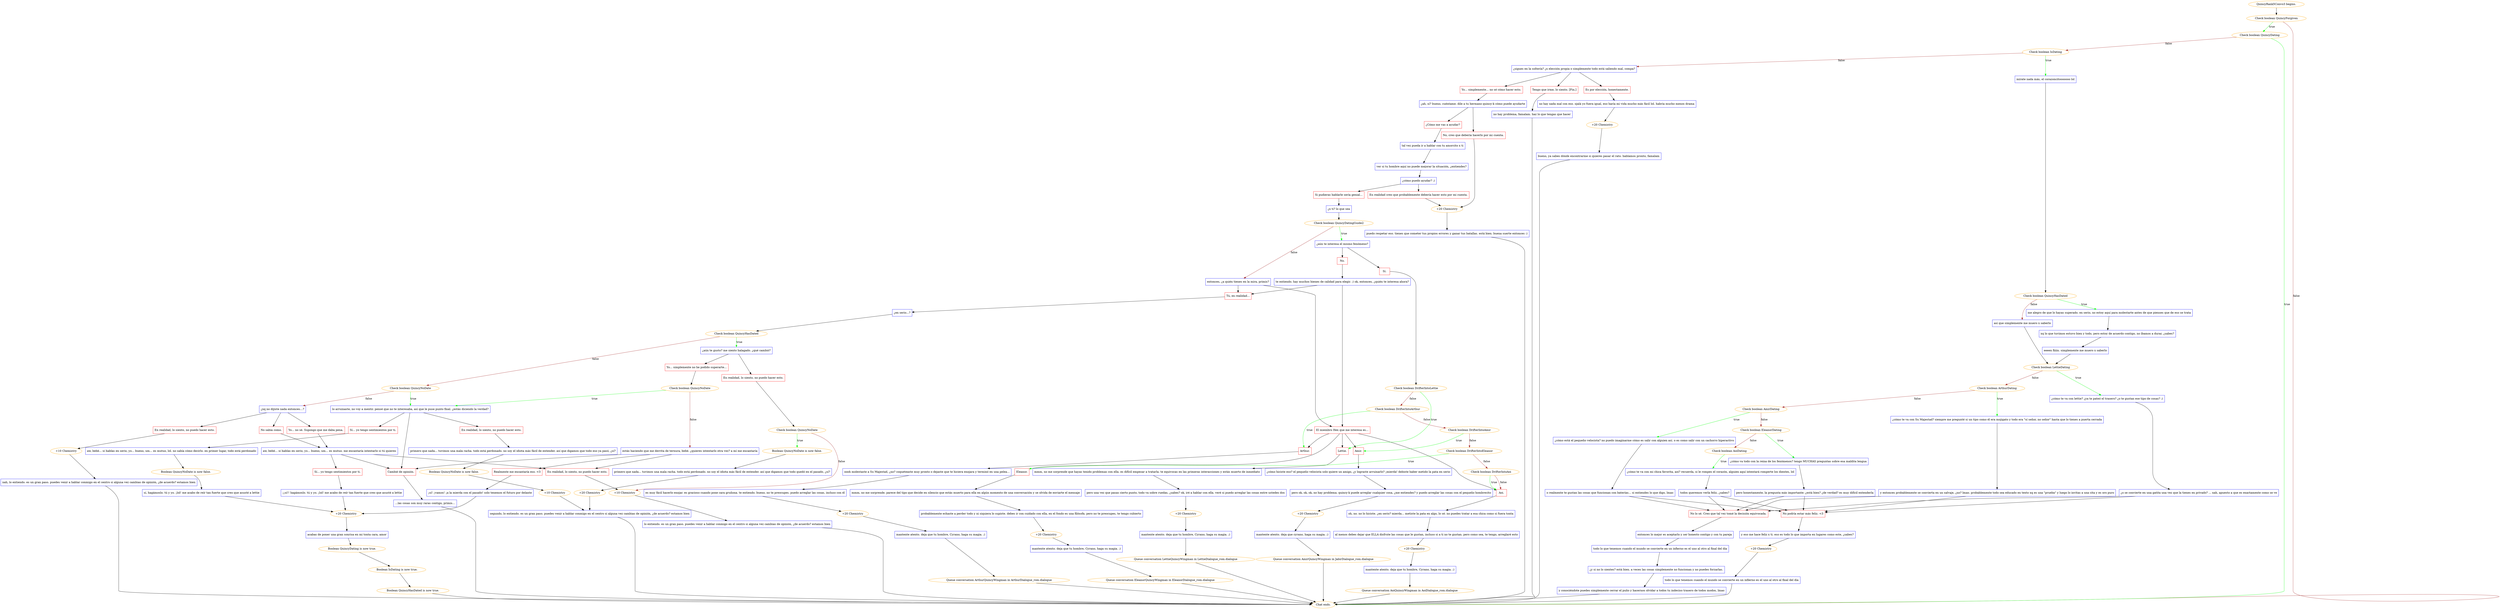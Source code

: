 digraph {
	"QuincyRank5Convo3 begins." [color=orange];
		"QuincyRank5Convo3 begins." -> j2951068974;
	j2951068974 [label="Check boolean QuincyForgiven",color=orange];
		j2951068974 -> j3209672370 [label=true,color=green];
		j2951068974 -> "Chat ends." [label=false,color=brown];
	j3209672370 [label="Check boolean QuincyDating",color=orange];
		j3209672370 -> "Chat ends." [label=true,color=green];
		j3209672370 -> j4264167688 [label=false,color=brown];
	"Chat ends." [color=orange];
	j4264167688 [label="Check boolean IsDating",color=orange];
		j4264167688 -> j3691750803 [label=true,color=green];
		j4264167688 -> j1073957738 [label=false,color=brown];
	j3691750803 [label="mírate nada más, el corazoncitooooooo lol",shape=box,color=blue];
		j3691750803 -> j112189153;
	j1073957738 [label="¿sigues en la soltería? ¿x elección propia o simplemente todo está saliendo mal, compa?",shape=box,color=blue];
		j1073957738 -> j2511204041;
		j1073957738 -> j944804213;
		j1073957738 -> j2570013253;
	j112189153 [label="Check boolean QuincyHasDated",color=orange];
		j112189153 -> j2834078395 [label=true,color=green];
		j112189153 -> j4190643191 [label=false,color=brown];
	j2511204041 [label="Es por elección, honestamente.",shape=box,color=red];
		j2511204041 -> j3497535896;
	j944804213 [label="Yo... simplemente... no sé cómo hacer esto.",shape=box,color=red];
		j944804213 -> j2306105374;
	j2570013253 [label="Tengo que irme, lo siento. [Fin.]",shape=box,color=red];
		j2570013253 -> j4115488488;
	j2834078395 [label="me alegro de que lo hayas superado. en serio, no estoy aquí para molestarte antes de que pienses que de eso se trata",shape=box,color=blue];
		j2834078395 -> j1972263073;
	j4190643191 [label="así que simplemente me muero x saberlo",shape=box,color=blue];
		j4190643191 -> j1775695868;
	j3497535896 [label="no hay nada mal con eso. ojalá yo fuera igual, eso haría mi vida mucho más fácil lol. habría mucho menos drama",shape=box,color=blue];
		j3497535896 -> j3679365435;
	j2306105374 [label="¿ah, sí? bueno, cuéntame. dile a tu hermano quincy-k cómo puede ayudarte",shape=box,color=blue];
		j2306105374 -> j3479515812;
		j2306105374 -> j2372316350;
	j4115488488 [label="no hay problema, famalam. haz lo que tengas que hacer",shape=box,color=blue];
		j4115488488 -> "Chat ends.";
	j1972263073 [label="xq lo que tuvimos estuvo bien y todo, pero estoy de acuerdo contigo, no íbamos a durar, ¿sabes?",shape=box,color=blue];
		j1972263073 -> j3755620047;
	j1775695868 [label="Check boolean LettieDating",color=orange];
		j1775695868 -> j2010714370 [label=true,color=green];
		j1775695868 -> j3168842779 [label=false,color=brown];
	j3679365435 [label="+20 Chemistry",color=orange];
		j3679365435 -> j1658264568;
	j3479515812 [label="¿Cómo me vas a ayudar?",shape=box,color=red];
		j3479515812 -> j883901729;
	j2372316350 [label="No, creo que debería hacerlo por mi cuenta.",shape=box,color=red];
		j2372316350 -> j470750684;
	j3755620047 [label="eeeen fiiiin. simplemente me muero x saberlo",shape=box,color=blue];
		j3755620047 -> j1775695868;
	j2010714370 [label="¿cómo te va con lettie? ¿ya te pateó el trasero? ¿o te gustan ese tipo de cosas? ;)",shape=box,color=blue];
		j2010714370 -> j3639414147;
	j3168842779 [label="Check boolean ArthurDating",color=orange];
		j3168842779 -> j1239456626 [label=true,color=green];
		j3168842779 -> j3271929692 [label=false,color=brown];
	j1658264568 [label="bueno, ya sabes dónde encontrarme si quieres pasar el rato. hablamos pronto, famalam",shape=box,color=blue];
		j1658264568 -> "Chat ends.";
	j883901729 [label="tal vez pueda ir a hablar con tu amorcito x ti",shape=box,color=blue];
		j883901729 -> j280186388;
	j470750684 [label="+20 Chemistry",color=orange];
		j470750684 -> j3876293044;
	j3639414147 [label="¿o se convierte en una gatita una vez que la tienes en privado? ... nah, apuesto a que es exactamente como se ve",shape=box,color=blue];
		j3639414147 -> j2921595554;
		j3639414147 -> j1978966539;
	j1239456626 [label="¿cómo te va con Su Majestad? siempre me pregunté si un tipo como él era mojigato y todo era \"sí señor, no señor\" hasta que lo tienes a puerta cerrada",shape=box,color=blue];
		j1239456626 -> j1462387266;
	j3271929692 [label="Check boolean AmirDating",color=orange];
		j3271929692 -> j1433833058 [label=true,color=green];
		j3271929692 -> j2641613073 [label=false,color=brown];
	j280186388 [label="ver si tu hombre aquí no puede mejorar la situación, ¿entiendes?",shape=box,color=blue];
		j280186388 -> j3776464270;
	j3876293044 [label="puedo respetar eso. tienes que cometer tus propios errores y ganar tus batallas. está bien. buena suerte entonces :)",shape=box,color=blue];
		j3876293044 -> "Chat ends.";
	j2921595554 [label="No podría estar más feliz. <3",shape=box,color=red];
		j2921595554 -> j3929130985;
	j1978966539 [label="No lo sé. Creo que tal vez tomé la decisión equivocada.",shape=box,color=red];
		j1978966539 -> j3411889263;
	j1462387266 [label="y entonces probablemente se convierta en un salvaje, ¿no? lmao. probablemente todo sea educado en texto xq es una \"prueba\" y luego lo invitas a una cita y es oro puro",shape=box,color=blue];
		j1462387266 -> j2921595554;
		j1462387266 -> j1978966539;
	j1433833058 [label="¿cómo está el pequeño velocista? no puedo imaginarme cómo es salir con alguien así. o es como salir con un cachorro hiperactivo",shape=box,color=blue];
		j1433833058 -> j359998106;
	j2641613073 [label="Check boolean EleanorDating",color=orange];
		j2641613073 -> j3809803461 [label=true,color=green];
		j2641613073 -> j2260982675 [label=false,color=brown];
	j3776464270 [label="¿cómo puedo ayudar? ;)",shape=box,color=blue];
		j3776464270 -> j3604919224;
		j3776464270 -> j203902001;
	j3929130985 [label="y eso me hace feliz x ti. eso es todo lo que importa en lugares como este, ¿sabes?",shape=box,color=blue];
		j3929130985 -> j3664225267;
	j3411889263 [label="entonces lo mejor es aceptarlo y ser honesto contigo y con tu pareja",shape=box,color=blue];
		j3411889263 -> j2067274035;
	j359998106 [label="o realmente te gustan las cosas que funcionan con baterías... si entiendes lo que digo, lmao",shape=box,color=blue];
		j359998106 -> j2921595554;
		j359998106 -> j1978966539;
	j3809803461 [label="¿cómo va todo con la reina de los fenómenos? tengo MUCHAS preguntas sobre esa maldita lengua",shape=box,color=blue];
		j3809803461 -> j2262836547;
	j2260982675 [label="Check boolean AoiDating",color=orange];
		j2260982675 -> j4046345408 [label=true,color=green];
	j3604919224 [label="Si pudieras hablarle sería genial...",shape=box,color=red];
		j3604919224 -> j3932728143;
	j203902001 [label="En realidad creo que probablemente debería hacer esto por mi cuenta.",shape=box,color=red];
		j203902001 -> j470750684;
	j3664225267 [label="+20 Chemistry",color=orange];
		j3664225267 -> j3918394158;
	j2067274035 [label="todo lo que tenemos cuando el mundo se convierte en un infierno es el uno al otro al final del día",shape=box,color=blue];
		j2067274035 -> j4053609204;
	j2262836547 [label="pero honestamente, la pregunta más importante: ¿está bien? ¿de verdad? es muy difícil entenderla",shape=box,color=blue];
		j2262836547 -> j2921595554;
		j2262836547 -> j1978966539;
	j4046345408 [label="¿cómo te va con mi chica favorita, aoi? recuerda, si le rompes el corazón, alguien aquí intentará romperte los dientes, lol",shape=box,color=blue];
		j4046345408 -> j704924435;
	j3932728143 [label="¿x ti? lo que sea",shape=box,color=blue];
		j3932728143 -> j2238688054;
	j3918394158 [label="todo lo que tenemos cuando el mundo se convierte en un infierno es el uno al otro al final del día",shape=box,color=blue];
		j3918394158 -> "Chat ends.";
	j4053609204 [label="¿y si no lo sientes? está bien. a veces las cosas simplemente no funcionan y no puedes forzarlas.",shape=box,color=blue];
		j4053609204 -> j3806659025;
	j704924435 [label="todos queremos verla feliz, ¿sabes?",shape=box,color=blue];
		j704924435 -> j2921595554;
		j704924435 -> j1978966539;
	j2238688054 [label="Check boolean QuincyDatingGuide2",color=orange];
		j2238688054 -> j3840036250 [label=true,color=green];
		j2238688054 -> j4074860683 [label=false,color=brown];
	j3806659025 [label="y conociéndote puedes simplemente cerrar el puño y hacernos olvidar a todos tu indeciso trasero de todos modos, lmao",shape=box,color=blue];
		j3806659025 -> "Chat ends.";
	j3840036250 [label="¿aún te interesa el mismo fenómeno?",shape=box,color=blue];
		j3840036250 -> j4208263861;
		j3840036250 -> j483953109;
	j4074860683 [label="entonces, ¿a quién tienes en la mira, primis?",shape=box,color=blue];
		j4074860683 -> j353300856;
		j4074860683 -> j1675237570;
	j4208263861 [label="No.",shape=box,color=red];
		j4208263861 -> j3295598400;
	j483953109 [label="Sí.",shape=box,color=red];
		j483953109 -> j3198534615;
	j353300856 [label="El miembro Hex que me interesa es...",shape=box,color=red];
		j353300856 -> j1472525931;
		j353300856 -> j3176750992;
		j353300856 -> j3388646857;
		j353300856 -> j2087150717;
		j353300856 -> j3596889602;
	j1675237570 [label="Tú, en realidad...",shape=box,color=red];
		j1675237570 -> j2625774020;
	j3295598400 [label="te entiendo. hay muchos bienes de calidad para elegir. ;) ok, entonces, ¿quién te interesa ahora?",shape=box,color=blue];
		j3295598400 -> j353300856;
		j3295598400 -> j1675237570;
	j3198534615 [label="Check boolean DrifterIntoLettie",color=orange];
		j3198534615 -> j1472525931 [label=true,color=green];
		j3198534615 -> j1481036599 [label=false,color=brown];
	j1472525931 [label="Lettie.",shape=box,color=red];
		j1472525931 -> j775837455;
	j3176750992 [label="Arthur.",shape=box,color=red];
		j3176750992 -> j1912772058;
	j3388646857 [label="Amir.",shape=box,color=red];
		j3388646857 -> j3802720850;
	j2087150717 [label="Eleanor.",shape=box,color=red];
		j2087150717 -> j643957014;
	j3596889602 [label="Aoi.",shape=box,color=red];
		j3596889602 -> j2765417657;
	j2625774020 [label="¿en serio...?",shape=box,color=blue];
		j2625774020 -> j2521049982;
	j1481036599 [label="Check boolean DrifterIntoArthur",color=orange];
		j1481036599 -> j3176750992 [label=true,color=green];
		j1481036599 -> j2762540437 [label=false,color=brown];
	j775837455 [label="mmm, no me sorprende que hayas tenido problemas con ella. es difícil empezar a tratarla. te equivocas en las primeras interacciones y estás muerto de inmediato",shape=box,color=blue];
		j775837455 -> j434440225;
	j1912772058 [label="oooh molestaste a Su Majestad, ¿no? coqueteaste muy pronto o dejaste que te hiciera enojara y terminó en una pelea...",shape=box,color=blue];
		j1912772058 -> j152733247;
	j3802720850 [label="¿cómo hiciste eso? el pequeño velocista solo quiere un amigo, ¿y lograste arruinarlo? ¡mierda! debiste haber metido la pata en serio",shape=box,color=blue];
		j3802720850 -> j1207176872;
	j643957014 [label="mmm, no me sorprende. parece del tipo que decide en silencio que estás muerto para ella en algún momento de una conversación y se olvida de enviarte el mensaje",shape=box,color=blue];
		j643957014 -> j1034037969;
	j2765417657 [label="oh, no. no lo hiciste. ¿en serio? mierda... metiste la pata en algo, lo sé. no puedes tratar a esa chica como si fuera tonta",shape=box,color=blue];
		j2765417657 -> j3528311193;
	j2521049982 [label="Check boolean QuincyHasDated",color=orange];
		j2521049982 -> j2141030027 [label=true,color=green];
		j2521049982 -> j931455432 [label=false,color=brown];
	j2762540437 [label="Check boolean DrifterIntoAmir",color=orange];
		j2762540437 -> j3388646857 [label=true,color=green];
		j2762540437 -> j18030657 [label=false,color=brown];
	j434440225 [label="pero una vez que pasas cierto punto, todo va sobre ruedas, ¿sabes? ok, iré a hablar con ella. veré si puedo arreglar las cosas entre ustedes dos",shape=box,color=blue];
		j434440225 -> j323497461;
	j152733247 [label="es muy fácil hacerlo enojar. es gracioso cuando pone cara gruñona. te entiendo. bueno, no te preocupes. puedo arreglar las cosas, incluso con él",shape=box,color=blue];
		j152733247 -> j2185813821;
	j1207176872 [label="pero ok, ok, ok, no hay problema. quincy-k puede arreglar cualquier cosa, ¿me entiendes? y puedo arreglar las cosas con el pequeño hombrecito",shape=box,color=blue];
		j1207176872 -> j3737734823;
	j1034037969 [label="probablemente echaste a perder todo y ni siquiera lo supiste. debes ir con cuidado con ella, en el fondo es una filósofa. pero no te preocupes, te tengo cubierto",shape=box,color=blue];
		j1034037969 -> j3520261147;
	j3528311193 [label="al menos debes dejar que ELLA disfrute las cosas que le gustan, incluso si a ti no te gustan. pero como sea, te tengo, arreglaré esto",shape=box,color=blue];
		j3528311193 -> j3682152454;
	j2141030027 [label="¿aún te gusto? me siento halagado. ¿qué cambió?",shape=box,color=blue];
		j2141030027 -> j2088251528;
		j2141030027 -> j1033761296;
	j931455432 [label="Check boolean QuincyNoDate",color=orange];
		j931455432 -> j2234984670 [label=true,color=green];
		j931455432 -> j2276192623 [label=false,color=brown];
	j18030657 [label="Check boolean DrifterIntoEleanor",color=orange];
		j18030657 -> j2087150717 [label=true,color=green];
		j18030657 -> j1008457125 [label=false,color=brown];
	j323497461 [label="+20 Chemistry",color=orange];
		j323497461 -> j4162317059;
	j2185813821 [label="+20 Chemistry",color=orange];
		j2185813821 -> j3670814599;
	j3737734823 [label="+20 Chemistry",color=orange];
		j3737734823 -> j1360330865;
	j3520261147 [label="+20 Chemistry",color=orange];
		j3520261147 -> j1227067983;
	j3682152454 [label="+20 Chemistry",color=orange];
		j3682152454 -> j2579387192;
	j2088251528 [label="Yo... simplemente no he podido superarte...",shape=box,color=red];
		j2088251528 -> j459811191;
	j1033761296 [label="En realidad, lo siento, no puedo hacer esto.",shape=box,color=red];
		j1033761296 -> j1812051425;
	j2234984670 [label="lo arruinaste, no voy a mentir. pensé que no te interesaba, así que le puse punto final. ¿estás diciendo la verdad?",shape=box,color=blue];
		j2234984670 -> j3975032709;
		j2234984670 -> j205013761;
		j2234984670 -> j3065324285;
	j2276192623 [label="¿xq no dijiste nada entonces...?",shape=box,color=blue];
		j2276192623 -> j1322884560;
		j2276192623 -> j3302790931;
		j2276192623 -> j551619543;
	j1008457125 [label="Check boolean DrifterIntoAoi",color=orange];
		j1008457125 -> j3596889602 [label=true,color=green];
		j1008457125 -> j3596889602 [label=false,color=brown];
	j4162317059 [label="mantente atento. deja que tu hombre, Cyrano, haga su magia. ;)",shape=box,color=blue];
		j4162317059 -> "Initiate conversation LettieQuincyWingman in LettieDialogue_rom.dialogue";
	j3670814599 [label="mantente atento. deja que tu hombre, Cyrano, haga su magia. ;)",shape=box,color=blue];
		j3670814599 -> "Initiate conversation ArthurQuincyWingman in ArthurDialogue_rom.dialogue";
	j1360330865 [label="mantente atento. deja que cyrano, haga su magia. ;)",shape=box,color=blue];
		j1360330865 -> "Initiate conversation AmirQuincyWingman in JabirDialogue_rom.dialogue";
	j1227067983 [label="mantente atento. deja que tu hombre, Cyrano, haga su magia. ;)",shape=box,color=blue];
		j1227067983 -> "Initiate conversation EleanorQuincyWingman in EleanorDialogue_rom.dialogue";
	j2579387192 [label="mantente atento. deja que tu hombre, Cyrano, haga su magia. ;)",shape=box,color=blue];
		j2579387192 -> "Initiate conversation AoiQuincyWingman in AoiDialogue_rom.dialogue";
	j459811191 [label="Check boolean QuincyNoDate",color=orange];
		j459811191 -> j2234984670 [label=true,color=green];
		j459811191 -> j262697496 [label=false,color=brown];
	j1812051425 [label="Check boolean QuincyNoDate",color=orange];
		j1812051425 -> j3632279003 [label=true,color=green];
		j1812051425 -> j3381855357 [label=false,color=brown];
	j3975032709 [label="Sí... yo tengo sentimientos por ti.",shape=box,color=red];
		j3975032709 -> j4047966553;
	j205013761 [label="En realidad, lo siento, no puedo hacer esto.",shape=box,color=red];
		j205013761 -> j3322142658;
	j3065324285 [label="Cambié de opinión.",shape=box,color=red];
		j3065324285 -> j3382156816;
	j1322884560 [label="Yo... no sé. Supongo que me daba pena.",shape=box,color=red];
		j1322884560 -> j918608263;
	j3302790931 [label="No sabía como.",shape=box,color=red];
		j3302790931 -> j918608263;
	j551619543 [label="En realidad, lo siento, no puedo hacer esto.",shape=box,color=red];
		j551619543 -> j3722227133;
	"Initiate conversation LettieQuincyWingman in LettieDialogue_rom.dialogue" [label="Queue conversation LettieQuincyWingman in LettieDialogue_rom.dialogue",color=orange];
		"Initiate conversation LettieQuincyWingman in LettieDialogue_rom.dialogue" -> "Chat ends.";
	"Initiate conversation ArthurQuincyWingman in ArthurDialogue_rom.dialogue" [label="Queue conversation ArthurQuincyWingman in ArthurDialogue_rom.dialogue",color=orange];
		"Initiate conversation ArthurQuincyWingman in ArthurDialogue_rom.dialogue" -> "Chat ends.";
	"Initiate conversation AmirQuincyWingman in JabirDialogue_rom.dialogue" [label="Queue conversation AmirQuincyWingman in JabirDialogue_rom.dialogue",color=orange];
		"Initiate conversation AmirQuincyWingman in JabirDialogue_rom.dialogue" -> "Chat ends.";
	"Initiate conversation EleanorQuincyWingman in EleanorDialogue_rom.dialogue" [label="Queue conversation EleanorQuincyWingman in EleanorDialogue_rom.dialogue",color=orange];
		"Initiate conversation EleanorQuincyWingman in EleanorDialogue_rom.dialogue" -> "Chat ends.";
	"Initiate conversation AoiQuincyWingman in AoiDialogue_rom.dialogue" [label="Queue conversation AoiQuincyWingman in AoiDialogue_rom.dialogue",color=orange];
		"Initiate conversation AoiQuincyWingman in AoiDialogue_rom.dialogue" -> "Chat ends.";
	j262697496 [label="estás haciendo que me derrita de ternura, bebé. ¿quieres intentarlo otra vez? a mí me encantaría",shape=box,color=blue];
		j262697496 -> j3036282975;
		j262697496 -> j1802969257;
		j262697496 -> j3065324285;
	j3632279003 [label="Boolean QuincyNoDate is now false.",color=orange];
		j3632279003 -> j481648478;
	j3381855357 [label="+10 Chemistry",color=orange];
		j3381855357 -> j2598848631;
	j4047966553 [label="aw, bebé... si hablas en serio, yo... bueno, um... es mutuo, lol. no sabía cómo decirlo. en primer lugar, todo está perdonado",shape=box,color=blue];
		j4047966553 -> j3944367495;
	j3322142658 [label="primero que nada... tuvimos una mala racha. todo está perdonado. no soy el idiota más fácil de entender. así que digamos que todo eso ya pasó, ¿sí?",shape=box,color=blue];
		j3322142658 -> j3459700797;
	j3382156816 [label="...las cosas son muy raras contigo, primis...",shape=box,color=blue];
		j3382156816 -> "Chat ends.";
	j918608263 [label="aw, bebé... si hablas en serio, yo... bueno, um... es mutuo. me encantaría intentarlo si tú quieres",shape=box,color=blue];
		j918608263 -> j2167831814;
		j918608263 -> j1802969257;
		j918608263 -> j3065324285;
	j3722227133 [label="+10 Chemistry",color=orange];
		j3722227133 -> j1602641059;
	j3036282975 [label="Realmente me encantaría eso. <3",shape=box,color=red];
		j3036282975 -> j3034311847;
	j1802969257 [label="En realidad, lo siento, no puedo hacer esto.",shape=box,color=red];
		j1802969257 -> j3381855357;
	j481648478 [label="primero que nada... tuvimos una mala racha. todo está perdonado. no soy el idiota más fácil de entender. así que digamos que todo quedó en el pasado, ¿sí?",shape=box,color=blue];
		j481648478 -> j3067847754;
	j2598848631 [label="lo entiendo. es un gran paso. puedes venir a hablar conmigo en el centro si alguna vez cambias de opinión, ¿de acuerdo? estamos bien",shape=box,color=blue];
		j2598848631 -> "Chat ends.";
	j3944367495 [label="Boolean QuincyNoDate is now false.",color=orange];
		j3944367495 -> j3400484676;
	j3459700797 [label="Boolean QuincyNoDate is now false.",color=orange];
		j3459700797 -> j1275753394;
	j2167831814 [label="Sí... yo tengo sentimientos por ti.",shape=box,color=red];
		j2167831814 -> j1469761908;
	j1602641059 [label="nah, lo entiendo. es un gran paso. puedes venir a hablar conmigo en el centro si alguna vez cambias de opinión, ¿de acuerdo? estamos bien",shape=box,color=blue];
		j1602641059 -> "Chat ends.";
	j3034311847 [label="¡sí! ¡vamos! ¡a la mierda con el pasado! solo tenemos el futuro por delante",shape=box,color=blue];
		j3034311847 -> j3017633554;
	j3067847754 [label="+20 Chemistry",color=orange];
		j3067847754 -> j812775278;
	j3400484676 [label="sí, hagámoslo. tú y yo. ¡lol! me acabo de reír tan fuerte que creo que asusté a lettie",shape=box,color=blue];
		j3400484676 -> j3017633554;
	j1275753394 [label="+10 Chemistry",color=orange];
		j1275753394 -> j812775278;
	j1469761908 [label="¡¡sí!! hagámoslo. tú y yo. ¡lol! me acabo de reír tan fuerte que creo que asusté a lettie",shape=box,color=blue];
		j1469761908 -> j3017633554;
	j3017633554 [label="+20 Chemistry",color=orange];
		j3017633554 -> j168433488;
	j812775278 [label="segundo, lo entiendo. es un gran paso. puedes venir a hablar conmigo en el centro si alguna vez cambias de opinión, ¿de acuerdo? estamos bien",shape=box,color=blue];
		j812775278 -> "Chat ends.";
	j168433488 [label="acabas de poner una gran sonrisa en mi tonta cara, amor",shape=box,color=blue];
		j168433488 -> j505928050;
	j505928050 [label="Boolean QuincyDating is now true.",color=orange];
		j505928050 -> j2476452017;
	j2476452017 [label="Boolean IsDating is now true.",color=orange];
		j2476452017 -> j2730872079;
	j2730872079 [label="Boolean QuincyHasDated is now true.",color=orange];
		j2730872079 -> "Chat ends.";
}